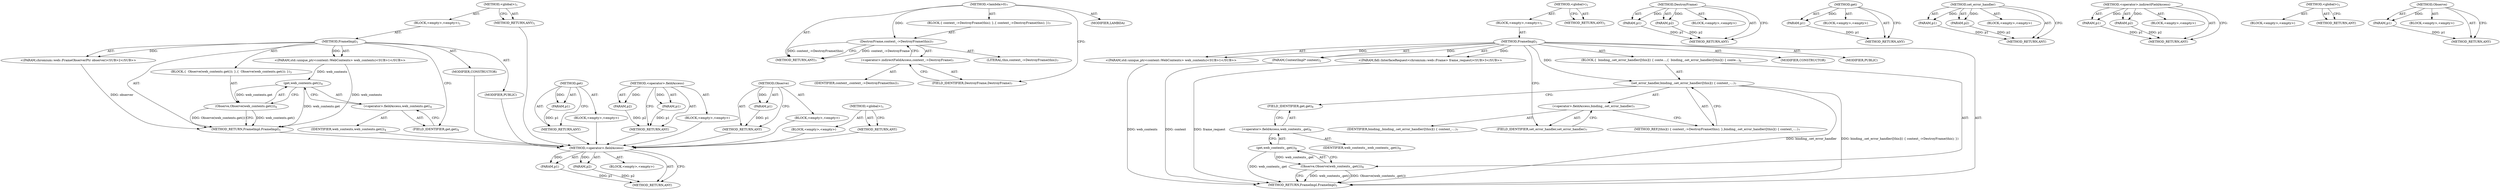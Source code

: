 digraph "Observe" {
vulnerable_6 [label=<(METHOD,&lt;global&gt;)<SUB>1</SUB>>];
vulnerable_7 [label=<(BLOCK,&lt;empty&gt;,&lt;empty&gt;)<SUB>1</SUB>>];
vulnerable_8 [label=<(METHOD,FrameImpl)<SUB>1</SUB>>];
vulnerable_9 [label="<(PARAM,std::unique_ptr&lt;content::WebContents&gt; web_contents)<SUB>1</SUB>>"];
vulnerable_10 [label="<(PARAM,chromium::web::FrameObserverPtr observer)<SUB>2</SUB>>"];
vulnerable_11 [label=<(BLOCK,{
  Observe(web_contents.get());
 },{
  Observe(web_contents.get());
 })<SUB>3</SUB>>];
vulnerable_12 [label=<(Observe,Observe(web_contents.get()))<SUB>4</SUB>>];
vulnerable_13 [label=<(get,web_contents.get())<SUB>4</SUB>>];
vulnerable_14 [label=<(&lt;operator&gt;.fieldAccess,web_contents.get)<SUB>4</SUB>>];
vulnerable_15 [label=<(IDENTIFIER,web_contents,web_contents.get())<SUB>4</SUB>>];
vulnerable_16 [label=<(FIELD_IDENTIFIER,get,get)<SUB>4</SUB>>];
vulnerable_17 [label=<(MODIFIER,CONSTRUCTOR)>];
vulnerable_18 [label=<(MODIFIER,PUBLIC)>];
vulnerable_19 [label=<(METHOD_RETURN,FrameImpl.FrameImpl)<SUB>1</SUB>>];
vulnerable_21 [label=<(METHOD_RETURN,ANY)<SUB>1</SUB>>];
vulnerable_44 [label=<(METHOD,get)>];
vulnerable_45 [label=<(PARAM,p1)>];
vulnerable_46 [label=<(BLOCK,&lt;empty&gt;,&lt;empty&gt;)>];
vulnerable_47 [label=<(METHOD_RETURN,ANY)>];
vulnerable_48 [label=<(METHOD,&lt;operator&gt;.fieldAccess)>];
vulnerable_49 [label=<(PARAM,p1)>];
vulnerable_50 [label=<(PARAM,p2)>];
vulnerable_51 [label=<(BLOCK,&lt;empty&gt;,&lt;empty&gt;)>];
vulnerable_52 [label=<(METHOD_RETURN,ANY)>];
vulnerable_40 [label=<(METHOD,Observe)>];
vulnerable_41 [label=<(PARAM,p1)>];
vulnerable_42 [label=<(BLOCK,&lt;empty&gt;,&lt;empty&gt;)>];
vulnerable_43 [label=<(METHOD_RETURN,ANY)>];
vulnerable_34 [label=<(METHOD,&lt;global&gt;)<SUB>1</SUB>>];
vulnerable_35 [label=<(BLOCK,&lt;empty&gt;,&lt;empty&gt;)>];
vulnerable_36 [label=<(METHOD_RETURN,ANY)>];
fixed_73 [label=<(METHOD,&lt;operator&gt;.fieldAccess)>];
fixed_74 [label=<(PARAM,p1)>];
fixed_75 [label=<(PARAM,p2)>];
fixed_76 [label=<(BLOCK,&lt;empty&gt;,&lt;empty&gt;)>];
fixed_77 [label=<(METHOD_RETURN,ANY)>];
fixed_3 [label=<(METHOD,&lt;lambda&gt;0)<SUB>7</SUB>>];
fixed_4 [label=<(BLOCK,{ context_-&gt;DestroyFrame(this); },{ context_-&gt;DestroyFrame(this); })<SUB>7</SUB>>];
fixed_5 [label=<(DestroyFrame,context_-&gt;DestroyFrame(this))<SUB>7</SUB>>];
fixed_6 [label=<(&lt;operator&gt;.indirectFieldAccess,context_-&gt;DestroyFrame)<SUB>7</SUB>>];
fixed_7 [label=<(IDENTIFIER,context_,context_-&gt;DestroyFrame(this))<SUB>7</SUB>>];
fixed_8 [label=<(FIELD_IDENTIFIER,DestroyFrame,DestroyFrame)<SUB>7</SUB>>];
fixed_9 [label=<(LITERAL,this,context_-&gt;DestroyFrame(this))<SUB>7</SUB>>];
fixed_10 [label=<(MODIFIER,LAMBDA)>];
fixed_11 [label=<(METHOD_RETURN,ANY)<SUB>7</SUB>>];
fixed_16 [label=<(METHOD,&lt;global&gt;)<SUB>1</SUB>>];
fixed_17 [label=<(BLOCK,&lt;empty&gt;,&lt;empty&gt;)<SUB>1</SUB>>];
fixed_18 [label=<(METHOD,FrameImpl)<SUB>1</SUB>>];
fixed_19 [label="<(PARAM,std::unique_ptr&lt;content::WebContents&gt; web_contents)<SUB>1</SUB>>"];
fixed_20 [label=<(PARAM,ContextImpl* context)<SUB>2</SUB>>];
fixed_21 [label="<(PARAM,fidl::InterfaceRequest&lt;chromium::web::Frame&gt; frame_request)<SUB>3</SUB>>"];
fixed_22 [label=<(BLOCK,{
  binding_.set_error_handler([this]() { conte...,{
  binding_.set_error_handler([this]() { conte...)<SUB>6</SUB>>];
fixed_23 [label=<(set_error_handler,binding_.set_error_handler([this]() { context_-...)<SUB>7</SUB>>];
fixed_24 [label=<(&lt;operator&gt;.fieldAccess,binding_.set_error_handler)<SUB>7</SUB>>];
fixed_25 [label=<(IDENTIFIER,binding_,binding_.set_error_handler([this]() { context_-...)<SUB>7</SUB>>];
fixed_26 [label=<(FIELD_IDENTIFIER,set_error_handler,set_error_handler)<SUB>7</SUB>>];
fixed_27 [label=<(METHOD_REF,[this]() { context_-&gt;DestroyFrame(this); },binding_.set_error_handler([this]() { context_-...)<SUB>7</SUB>>];
fixed_28 [label=<(Observe,Observe(web_contents_.get()))<SUB>8</SUB>>];
fixed_29 [label=<(get,web_contents_.get())<SUB>8</SUB>>];
fixed_30 [label=<(&lt;operator&gt;.fieldAccess,web_contents_.get)<SUB>8</SUB>>];
fixed_31 [label=<(IDENTIFIER,web_contents_,web_contents_.get())<SUB>8</SUB>>];
fixed_32 [label=<(FIELD_IDENTIFIER,get,get)<SUB>8</SUB>>];
fixed_33 [label=<(MODIFIER,CONSTRUCTOR)>];
fixed_34 [label=<(MODIFIER,PUBLIC)>];
fixed_35 [label=<(METHOD_RETURN,FrameImpl.FrameImpl)<SUB>1</SUB>>];
fixed_37 [label=<(METHOD_RETURN,ANY)<SUB>1</SUB>>];
fixed_58 [label=<(METHOD,DestroyFrame)>];
fixed_59 [label=<(PARAM,p1)>];
fixed_60 [label=<(PARAM,p2)>];
fixed_61 [label=<(BLOCK,&lt;empty&gt;,&lt;empty&gt;)>];
fixed_62 [label=<(METHOD_RETURN,ANY)>];
fixed_82 [label=<(METHOD,get)>];
fixed_83 [label=<(PARAM,p1)>];
fixed_84 [label=<(BLOCK,&lt;empty&gt;,&lt;empty&gt;)>];
fixed_85 [label=<(METHOD_RETURN,ANY)>];
fixed_68 [label=<(METHOD,set_error_handler)>];
fixed_69 [label=<(PARAM,p1)>];
fixed_70 [label=<(PARAM,p2)>];
fixed_71 [label=<(BLOCK,&lt;empty&gt;,&lt;empty&gt;)>];
fixed_72 [label=<(METHOD_RETURN,ANY)>];
fixed_63 [label=<(METHOD,&lt;operator&gt;.indirectFieldAccess)>];
fixed_64 [label=<(PARAM,p1)>];
fixed_65 [label=<(PARAM,p2)>];
fixed_66 [label=<(BLOCK,&lt;empty&gt;,&lt;empty&gt;)>];
fixed_67 [label=<(METHOD_RETURN,ANY)>];
fixed_52 [label=<(METHOD,&lt;global&gt;)<SUB>1</SUB>>];
fixed_53 [label=<(BLOCK,&lt;empty&gt;,&lt;empty&gt;)>];
fixed_54 [label=<(METHOD_RETURN,ANY)>];
fixed_78 [label=<(METHOD,Observe)>];
fixed_79 [label=<(PARAM,p1)>];
fixed_80 [label=<(BLOCK,&lt;empty&gt;,&lt;empty&gt;)>];
fixed_81 [label=<(METHOD_RETURN,ANY)>];
vulnerable_6 -> vulnerable_7  [key=0, label="AST: "];
vulnerable_6 -> vulnerable_21  [key=0, label="AST: "];
vulnerable_6 -> vulnerable_21  [key=1, label="CFG: "];
vulnerable_7 -> vulnerable_8  [key=0, label="AST: "];
vulnerable_8 -> vulnerable_9  [key=0, label="AST: "];
vulnerable_8 -> vulnerable_9  [key=1, label="DDG: "];
vulnerable_8 -> vulnerable_10  [key=0, label="AST: "];
vulnerable_8 -> vulnerable_10  [key=1, label="DDG: "];
vulnerable_8 -> vulnerable_11  [key=0, label="AST: "];
vulnerable_8 -> vulnerable_17  [key=0, label="AST: "];
vulnerable_8 -> vulnerable_18  [key=0, label="AST: "];
vulnerable_8 -> vulnerable_19  [key=0, label="AST: "];
vulnerable_8 -> vulnerable_16  [key=0, label="CFG: "];
vulnerable_9 -> vulnerable_19  [key=0, label="DDG: web_contents"];
vulnerable_9 -> vulnerable_13  [key=0, label="DDG: web_contents"];
vulnerable_10 -> vulnerable_19  [key=0, label="DDG: observer"];
vulnerable_11 -> vulnerable_12  [key=0, label="AST: "];
vulnerable_12 -> vulnerable_13  [key=0, label="AST: "];
vulnerable_12 -> vulnerable_19  [key=0, label="CFG: "];
vulnerable_12 -> vulnerable_19  [key=1, label="DDG: web_contents.get()"];
vulnerable_12 -> vulnerable_19  [key=2, label="DDG: Observe(web_contents.get())"];
vulnerable_13 -> vulnerable_14  [key=0, label="AST: "];
vulnerable_13 -> vulnerable_12  [key=0, label="CFG: "];
vulnerable_13 -> vulnerable_12  [key=1, label="DDG: web_contents.get"];
vulnerable_13 -> vulnerable_19  [key=0, label="DDG: web_contents.get"];
vulnerable_14 -> vulnerable_15  [key=0, label="AST: "];
vulnerable_14 -> vulnerable_16  [key=0, label="AST: "];
vulnerable_14 -> vulnerable_13  [key=0, label="CFG: "];
vulnerable_15 -> fixed_73  [key=0];
vulnerable_16 -> vulnerable_14  [key=0, label="CFG: "];
vulnerable_17 -> fixed_73  [key=0];
vulnerable_18 -> fixed_73  [key=0];
vulnerable_19 -> fixed_73  [key=0];
vulnerable_21 -> fixed_73  [key=0];
vulnerable_44 -> vulnerable_45  [key=0, label="AST: "];
vulnerable_44 -> vulnerable_45  [key=1, label="DDG: "];
vulnerable_44 -> vulnerable_46  [key=0, label="AST: "];
vulnerable_44 -> vulnerable_47  [key=0, label="AST: "];
vulnerable_44 -> vulnerable_47  [key=1, label="CFG: "];
vulnerable_45 -> vulnerable_47  [key=0, label="DDG: p1"];
vulnerable_46 -> fixed_73  [key=0];
vulnerable_47 -> fixed_73  [key=0];
vulnerable_48 -> vulnerable_49  [key=0, label="AST: "];
vulnerable_48 -> vulnerable_49  [key=1, label="DDG: "];
vulnerable_48 -> vulnerable_51  [key=0, label="AST: "];
vulnerable_48 -> vulnerable_50  [key=0, label="AST: "];
vulnerable_48 -> vulnerable_50  [key=1, label="DDG: "];
vulnerable_48 -> vulnerable_52  [key=0, label="AST: "];
vulnerable_48 -> vulnerable_52  [key=1, label="CFG: "];
vulnerable_49 -> vulnerable_52  [key=0, label="DDG: p1"];
vulnerable_50 -> vulnerable_52  [key=0, label="DDG: p2"];
vulnerable_51 -> fixed_73  [key=0];
vulnerable_52 -> fixed_73  [key=0];
vulnerable_40 -> vulnerable_41  [key=0, label="AST: "];
vulnerable_40 -> vulnerable_41  [key=1, label="DDG: "];
vulnerable_40 -> vulnerable_42  [key=0, label="AST: "];
vulnerable_40 -> vulnerable_43  [key=0, label="AST: "];
vulnerable_40 -> vulnerable_43  [key=1, label="CFG: "];
vulnerable_41 -> vulnerable_43  [key=0, label="DDG: p1"];
vulnerable_42 -> fixed_73  [key=0];
vulnerable_43 -> fixed_73  [key=0];
vulnerable_34 -> vulnerable_35  [key=0, label="AST: "];
vulnerable_34 -> vulnerable_36  [key=0, label="AST: "];
vulnerable_34 -> vulnerable_36  [key=1, label="CFG: "];
vulnerable_35 -> fixed_73  [key=0];
vulnerable_36 -> fixed_73  [key=0];
fixed_73 -> fixed_74  [key=0, label="AST: "];
fixed_73 -> fixed_74  [key=1, label="DDG: "];
fixed_73 -> fixed_76  [key=0, label="AST: "];
fixed_73 -> fixed_75  [key=0, label="AST: "];
fixed_73 -> fixed_75  [key=1, label="DDG: "];
fixed_73 -> fixed_77  [key=0, label="AST: "];
fixed_73 -> fixed_77  [key=1, label="CFG: "];
fixed_74 -> fixed_77  [key=0, label="DDG: p1"];
fixed_75 -> fixed_77  [key=0, label="DDG: p2"];
fixed_3 -> fixed_4  [key=0, label="AST: "];
fixed_3 -> fixed_10  [key=0, label="AST: "];
fixed_3 -> fixed_11  [key=0, label="AST: "];
fixed_3 -> fixed_8  [key=0, label="CFG: "];
fixed_3 -> fixed_5  [key=0, label="DDG: "];
fixed_4 -> fixed_5  [key=0, label="AST: "];
fixed_5 -> fixed_6  [key=0, label="AST: "];
fixed_5 -> fixed_9  [key=0, label="AST: "];
fixed_5 -> fixed_11  [key=0, label="CFG: "];
fixed_5 -> fixed_11  [key=1, label="DDG: context_-&gt;DestroyFrame"];
fixed_5 -> fixed_11  [key=2, label="DDG: context_-&gt;DestroyFrame(this)"];
fixed_6 -> fixed_7  [key=0, label="AST: "];
fixed_6 -> fixed_8  [key=0, label="AST: "];
fixed_6 -> fixed_5  [key=0, label="CFG: "];
fixed_8 -> fixed_6  [key=0, label="CFG: "];
fixed_16 -> fixed_17  [key=0, label="AST: "];
fixed_16 -> fixed_37  [key=0, label="AST: "];
fixed_16 -> fixed_37  [key=1, label="CFG: "];
fixed_17 -> fixed_18  [key=0, label="AST: "];
fixed_18 -> fixed_19  [key=0, label="AST: "];
fixed_18 -> fixed_19  [key=1, label="DDG: "];
fixed_18 -> fixed_20  [key=0, label="AST: "];
fixed_18 -> fixed_20  [key=1, label="DDG: "];
fixed_18 -> fixed_21  [key=0, label="AST: "];
fixed_18 -> fixed_21  [key=1, label="DDG: "];
fixed_18 -> fixed_22  [key=0, label="AST: "];
fixed_18 -> fixed_33  [key=0, label="AST: "];
fixed_18 -> fixed_34  [key=0, label="AST: "];
fixed_18 -> fixed_35  [key=0, label="AST: "];
fixed_18 -> fixed_26  [key=0, label="CFG: "];
fixed_18 -> fixed_23  [key=0, label="DDG: "];
fixed_19 -> fixed_35  [key=0, label="DDG: web_contents"];
fixed_20 -> fixed_35  [key=0, label="DDG: context"];
fixed_21 -> fixed_35  [key=0, label="DDG: frame_request"];
fixed_22 -> fixed_23  [key=0, label="AST: "];
fixed_22 -> fixed_28  [key=0, label="AST: "];
fixed_23 -> fixed_24  [key=0, label="AST: "];
fixed_23 -> fixed_27  [key=0, label="AST: "];
fixed_23 -> fixed_32  [key=0, label="CFG: "];
fixed_23 -> fixed_35  [key=0, label="DDG: binding_.set_error_handler"];
fixed_23 -> fixed_35  [key=1, label="DDG: binding_.set_error_handler([this]() { context_-&gt;DestroyFrame(this); })"];
fixed_24 -> fixed_25  [key=0, label="AST: "];
fixed_24 -> fixed_26  [key=0, label="AST: "];
fixed_24 -> fixed_27  [key=0, label="CFG: "];
fixed_26 -> fixed_24  [key=0, label="CFG: "];
fixed_27 -> fixed_23  [key=0, label="CFG: "];
fixed_28 -> fixed_29  [key=0, label="AST: "];
fixed_28 -> fixed_35  [key=0, label="CFG: "];
fixed_28 -> fixed_35  [key=1, label="DDG: web_contents_.get()"];
fixed_28 -> fixed_35  [key=2, label="DDG: Observe(web_contents_.get())"];
fixed_29 -> fixed_30  [key=0, label="AST: "];
fixed_29 -> fixed_28  [key=0, label="CFG: "];
fixed_29 -> fixed_28  [key=1, label="DDG: web_contents_.get"];
fixed_29 -> fixed_35  [key=0, label="DDG: web_contents_.get"];
fixed_30 -> fixed_31  [key=0, label="AST: "];
fixed_30 -> fixed_32  [key=0, label="AST: "];
fixed_30 -> fixed_29  [key=0, label="CFG: "];
fixed_32 -> fixed_30  [key=0, label="CFG: "];
fixed_58 -> fixed_59  [key=0, label="AST: "];
fixed_58 -> fixed_59  [key=1, label="DDG: "];
fixed_58 -> fixed_61  [key=0, label="AST: "];
fixed_58 -> fixed_60  [key=0, label="AST: "];
fixed_58 -> fixed_60  [key=1, label="DDG: "];
fixed_58 -> fixed_62  [key=0, label="AST: "];
fixed_58 -> fixed_62  [key=1, label="CFG: "];
fixed_59 -> fixed_62  [key=0, label="DDG: p1"];
fixed_60 -> fixed_62  [key=0, label="DDG: p2"];
fixed_82 -> fixed_83  [key=0, label="AST: "];
fixed_82 -> fixed_83  [key=1, label="DDG: "];
fixed_82 -> fixed_84  [key=0, label="AST: "];
fixed_82 -> fixed_85  [key=0, label="AST: "];
fixed_82 -> fixed_85  [key=1, label="CFG: "];
fixed_83 -> fixed_85  [key=0, label="DDG: p1"];
fixed_68 -> fixed_69  [key=0, label="AST: "];
fixed_68 -> fixed_69  [key=1, label="DDG: "];
fixed_68 -> fixed_71  [key=0, label="AST: "];
fixed_68 -> fixed_70  [key=0, label="AST: "];
fixed_68 -> fixed_70  [key=1, label="DDG: "];
fixed_68 -> fixed_72  [key=0, label="AST: "];
fixed_68 -> fixed_72  [key=1, label="CFG: "];
fixed_69 -> fixed_72  [key=0, label="DDG: p1"];
fixed_70 -> fixed_72  [key=0, label="DDG: p2"];
fixed_63 -> fixed_64  [key=0, label="AST: "];
fixed_63 -> fixed_64  [key=1, label="DDG: "];
fixed_63 -> fixed_66  [key=0, label="AST: "];
fixed_63 -> fixed_65  [key=0, label="AST: "];
fixed_63 -> fixed_65  [key=1, label="DDG: "];
fixed_63 -> fixed_67  [key=0, label="AST: "];
fixed_63 -> fixed_67  [key=1, label="CFG: "];
fixed_64 -> fixed_67  [key=0, label="DDG: p1"];
fixed_65 -> fixed_67  [key=0, label="DDG: p2"];
fixed_52 -> fixed_53  [key=0, label="AST: "];
fixed_52 -> fixed_54  [key=0, label="AST: "];
fixed_52 -> fixed_54  [key=1, label="CFG: "];
fixed_78 -> fixed_79  [key=0, label="AST: "];
fixed_78 -> fixed_79  [key=1, label="DDG: "];
fixed_78 -> fixed_80  [key=0, label="AST: "];
fixed_78 -> fixed_81  [key=0, label="AST: "];
fixed_78 -> fixed_81  [key=1, label="CFG: "];
fixed_79 -> fixed_81  [key=0, label="DDG: p1"];
}
